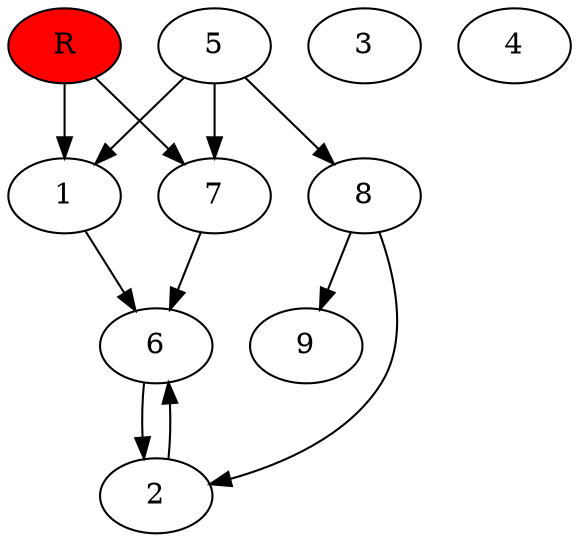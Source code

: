 digraph prb32939 {
	1
	2
	3
	4
	5
	6
	7
	8
	R [fillcolor="#ff0000" style=filled]
	1 -> 6
	2 -> 6
	5 -> 1
	5 -> 7
	5 -> 8
	6 -> 2
	7 -> 6
	8 -> 2
	8 -> 9
	R -> 1
	R -> 7
}
